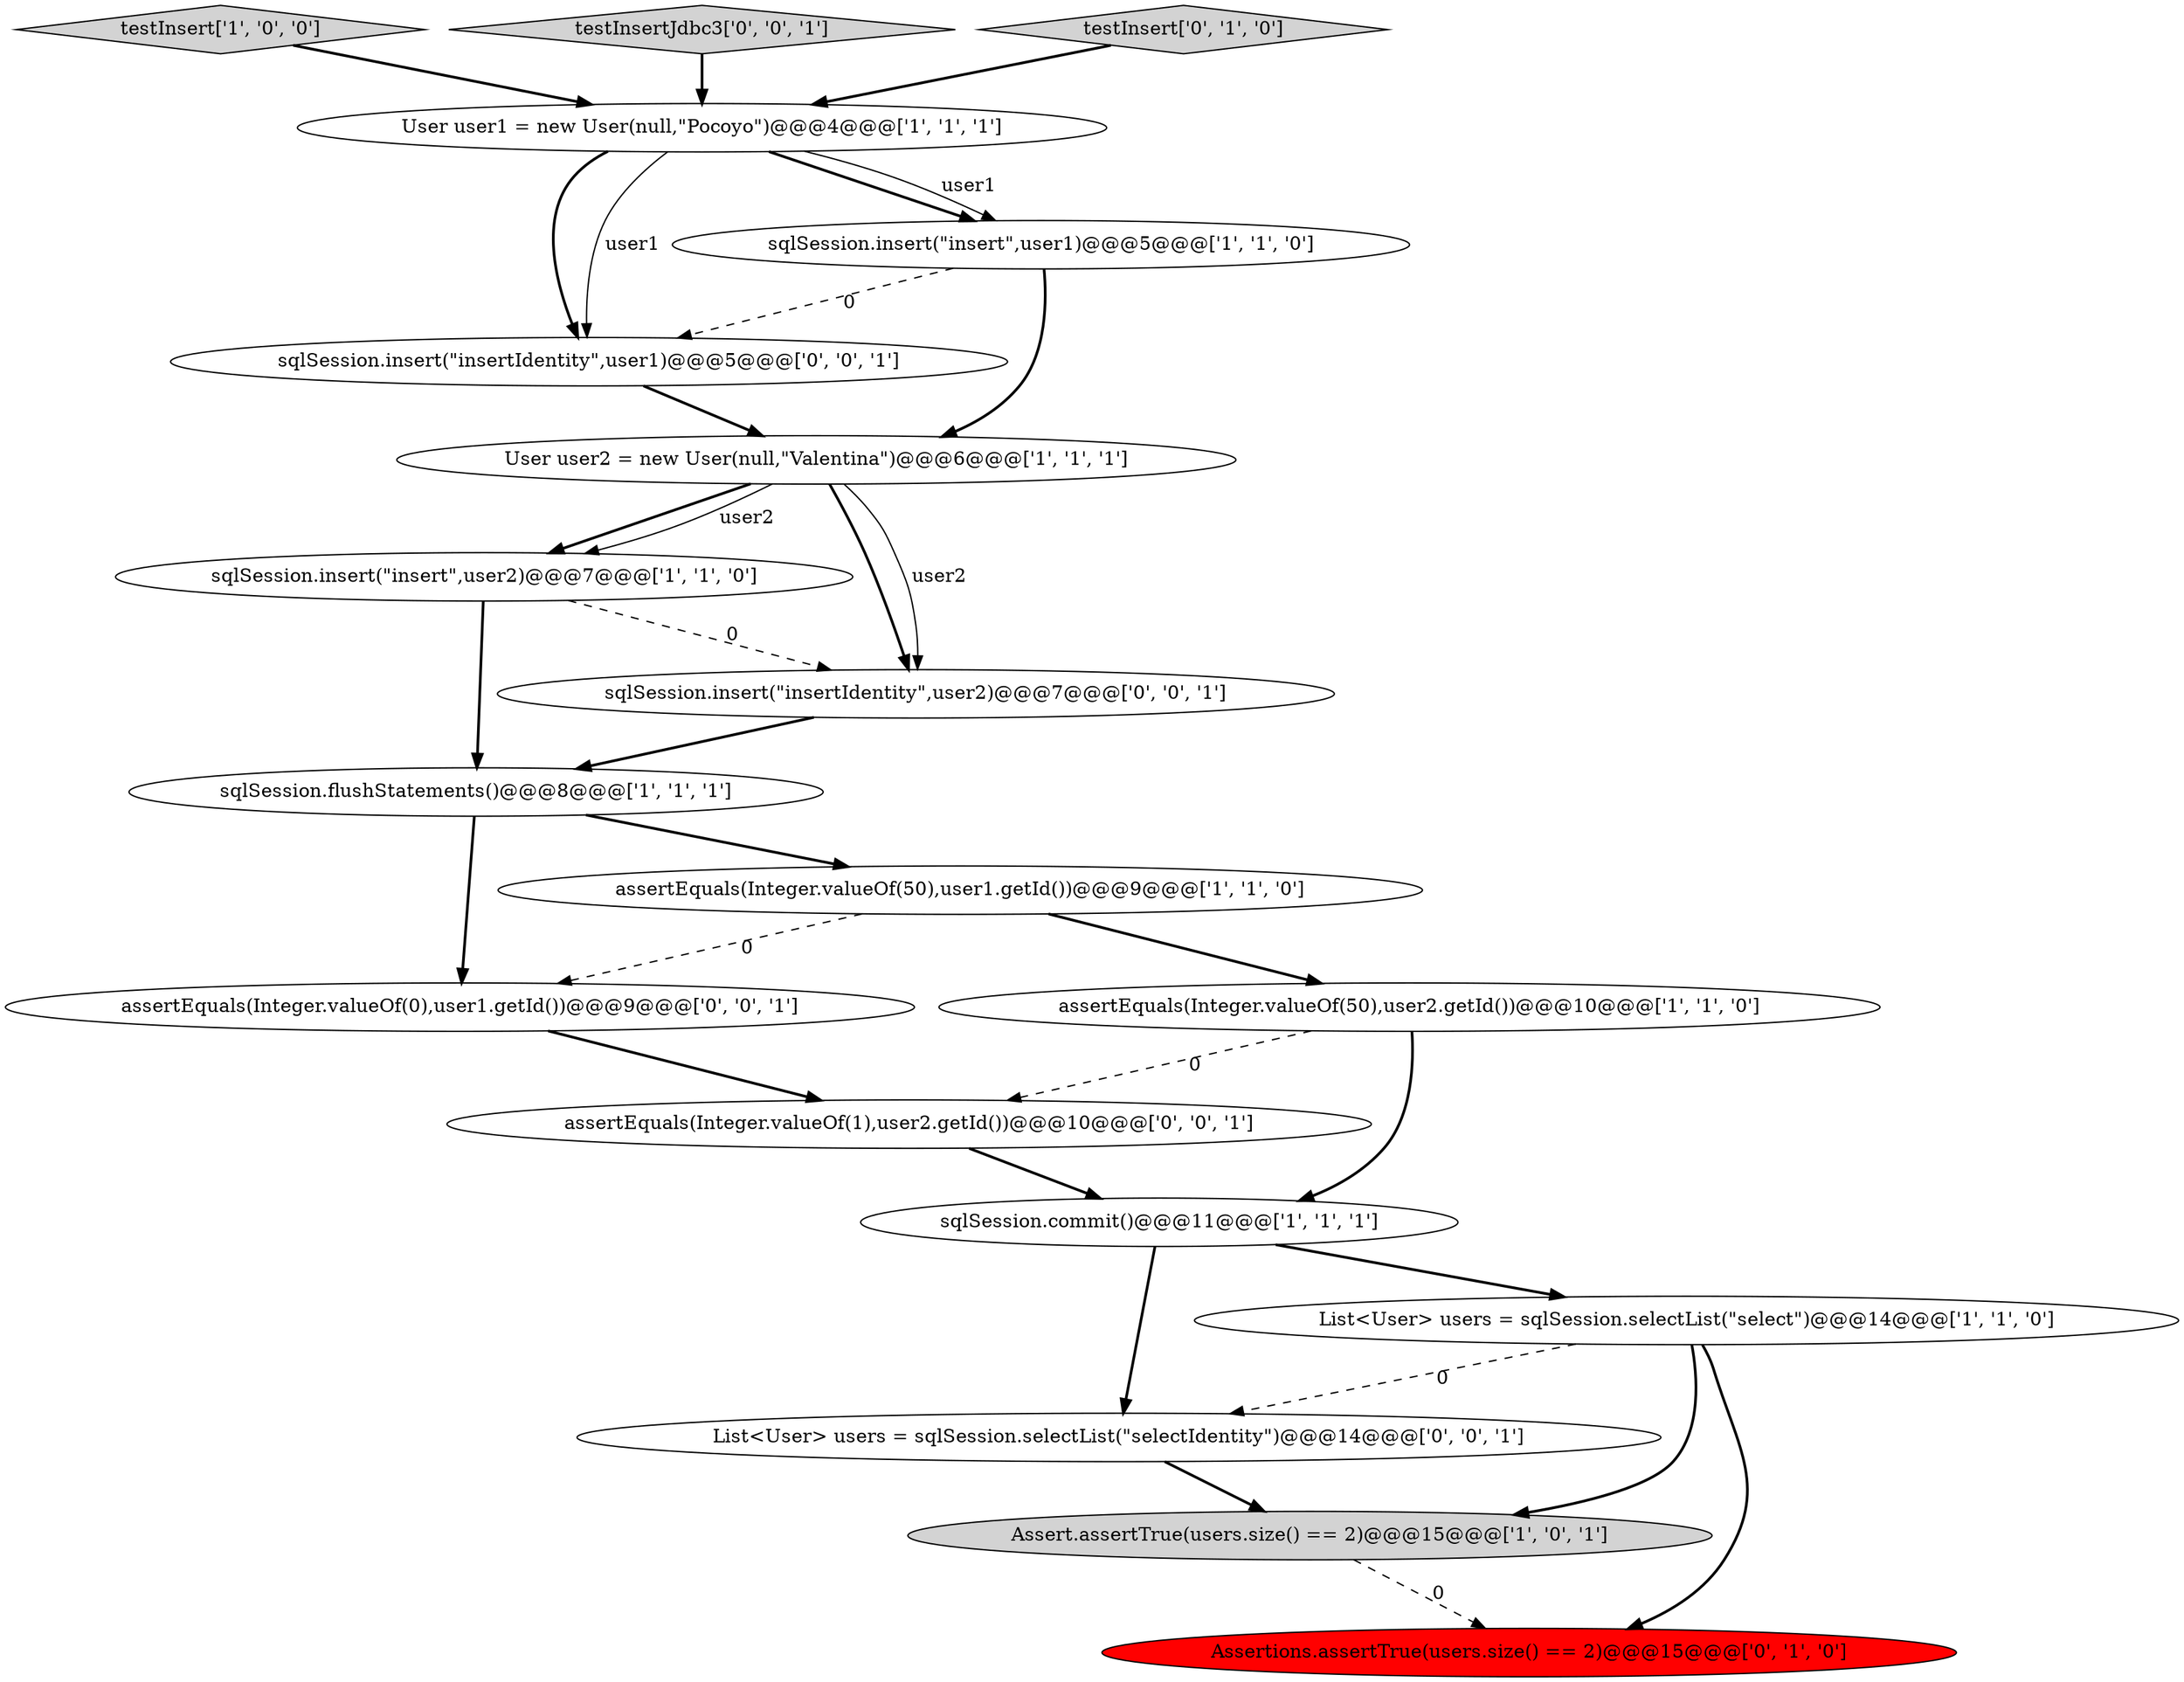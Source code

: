 digraph {
5 [style = filled, label = "User user2 = new User(null,\"Valentina\")@@@6@@@['1', '1', '1']", fillcolor = white, shape = ellipse image = "AAA0AAABBB1BBB"];
10 [style = filled, label = "sqlSession.insert(\"insert\",user2)@@@7@@@['1', '1', '0']", fillcolor = white, shape = ellipse image = "AAA0AAABBB1BBB"];
14 [style = filled, label = "assertEquals(Integer.valueOf(1),user2.getId())@@@10@@@['0', '0', '1']", fillcolor = white, shape = ellipse image = "AAA0AAABBB3BBB"];
12 [style = filled, label = "Assertions.assertTrue(users.size() == 2)@@@15@@@['0', '1', '0']", fillcolor = red, shape = ellipse image = "AAA1AAABBB2BBB"];
16 [style = filled, label = "sqlSession.insert(\"insertIdentity\",user1)@@@5@@@['0', '0', '1']", fillcolor = white, shape = ellipse image = "AAA0AAABBB3BBB"];
18 [style = filled, label = "assertEquals(Integer.valueOf(0),user1.getId())@@@9@@@['0', '0', '1']", fillcolor = white, shape = ellipse image = "AAA0AAABBB3BBB"];
7 [style = filled, label = "assertEquals(Integer.valueOf(50),user2.getId())@@@10@@@['1', '1', '0']", fillcolor = white, shape = ellipse image = "AAA0AAABBB1BBB"];
3 [style = filled, label = "testInsert['1', '0', '0']", fillcolor = lightgray, shape = diamond image = "AAA0AAABBB1BBB"];
13 [style = filled, label = "List<User> users = sqlSession.selectList(\"selectIdentity\")@@@14@@@['0', '0', '1']", fillcolor = white, shape = ellipse image = "AAA0AAABBB3BBB"];
15 [style = filled, label = "testInsertJdbc3['0', '0', '1']", fillcolor = lightgray, shape = diamond image = "AAA0AAABBB3BBB"];
8 [style = filled, label = "List<User> users = sqlSession.selectList(\"select\")@@@14@@@['1', '1', '0']", fillcolor = white, shape = ellipse image = "AAA0AAABBB1BBB"];
6 [style = filled, label = "Assert.assertTrue(users.size() == 2)@@@15@@@['1', '0', '1']", fillcolor = lightgray, shape = ellipse image = "AAA0AAABBB1BBB"];
9 [style = filled, label = "assertEquals(Integer.valueOf(50),user1.getId())@@@9@@@['1', '1', '0']", fillcolor = white, shape = ellipse image = "AAA0AAABBB1BBB"];
17 [style = filled, label = "sqlSession.insert(\"insertIdentity\",user2)@@@7@@@['0', '0', '1']", fillcolor = white, shape = ellipse image = "AAA0AAABBB3BBB"];
4 [style = filled, label = "sqlSession.insert(\"insert\",user1)@@@5@@@['1', '1', '0']", fillcolor = white, shape = ellipse image = "AAA0AAABBB1BBB"];
0 [style = filled, label = "User user1 = new User(null,\"Pocoyo\")@@@4@@@['1', '1', '1']", fillcolor = white, shape = ellipse image = "AAA0AAABBB1BBB"];
11 [style = filled, label = "testInsert['0', '1', '0']", fillcolor = lightgray, shape = diamond image = "AAA0AAABBB2BBB"];
1 [style = filled, label = "sqlSession.commit()@@@11@@@['1', '1', '1']", fillcolor = white, shape = ellipse image = "AAA0AAABBB1BBB"];
2 [style = filled, label = "sqlSession.flushStatements()@@@8@@@['1', '1', '1']", fillcolor = white, shape = ellipse image = "AAA0AAABBB1BBB"];
5->10 [style = bold, label=""];
0->16 [style = bold, label=""];
7->1 [style = bold, label=""];
1->8 [style = bold, label=""];
4->16 [style = dashed, label="0"];
7->14 [style = dashed, label="0"];
9->18 [style = dashed, label="0"];
2->18 [style = bold, label=""];
8->6 [style = bold, label=""];
2->9 [style = bold, label=""];
9->7 [style = bold, label=""];
5->17 [style = bold, label=""];
1->13 [style = bold, label=""];
3->0 [style = bold, label=""];
14->1 [style = bold, label=""];
8->13 [style = dashed, label="0"];
6->12 [style = dashed, label="0"];
11->0 [style = bold, label=""];
0->16 [style = solid, label="user1"];
17->2 [style = bold, label=""];
0->4 [style = bold, label=""];
5->10 [style = solid, label="user2"];
15->0 [style = bold, label=""];
5->17 [style = solid, label="user2"];
10->17 [style = dashed, label="0"];
16->5 [style = bold, label=""];
10->2 [style = bold, label=""];
13->6 [style = bold, label=""];
0->4 [style = solid, label="user1"];
4->5 [style = bold, label=""];
18->14 [style = bold, label=""];
8->12 [style = bold, label=""];
}
